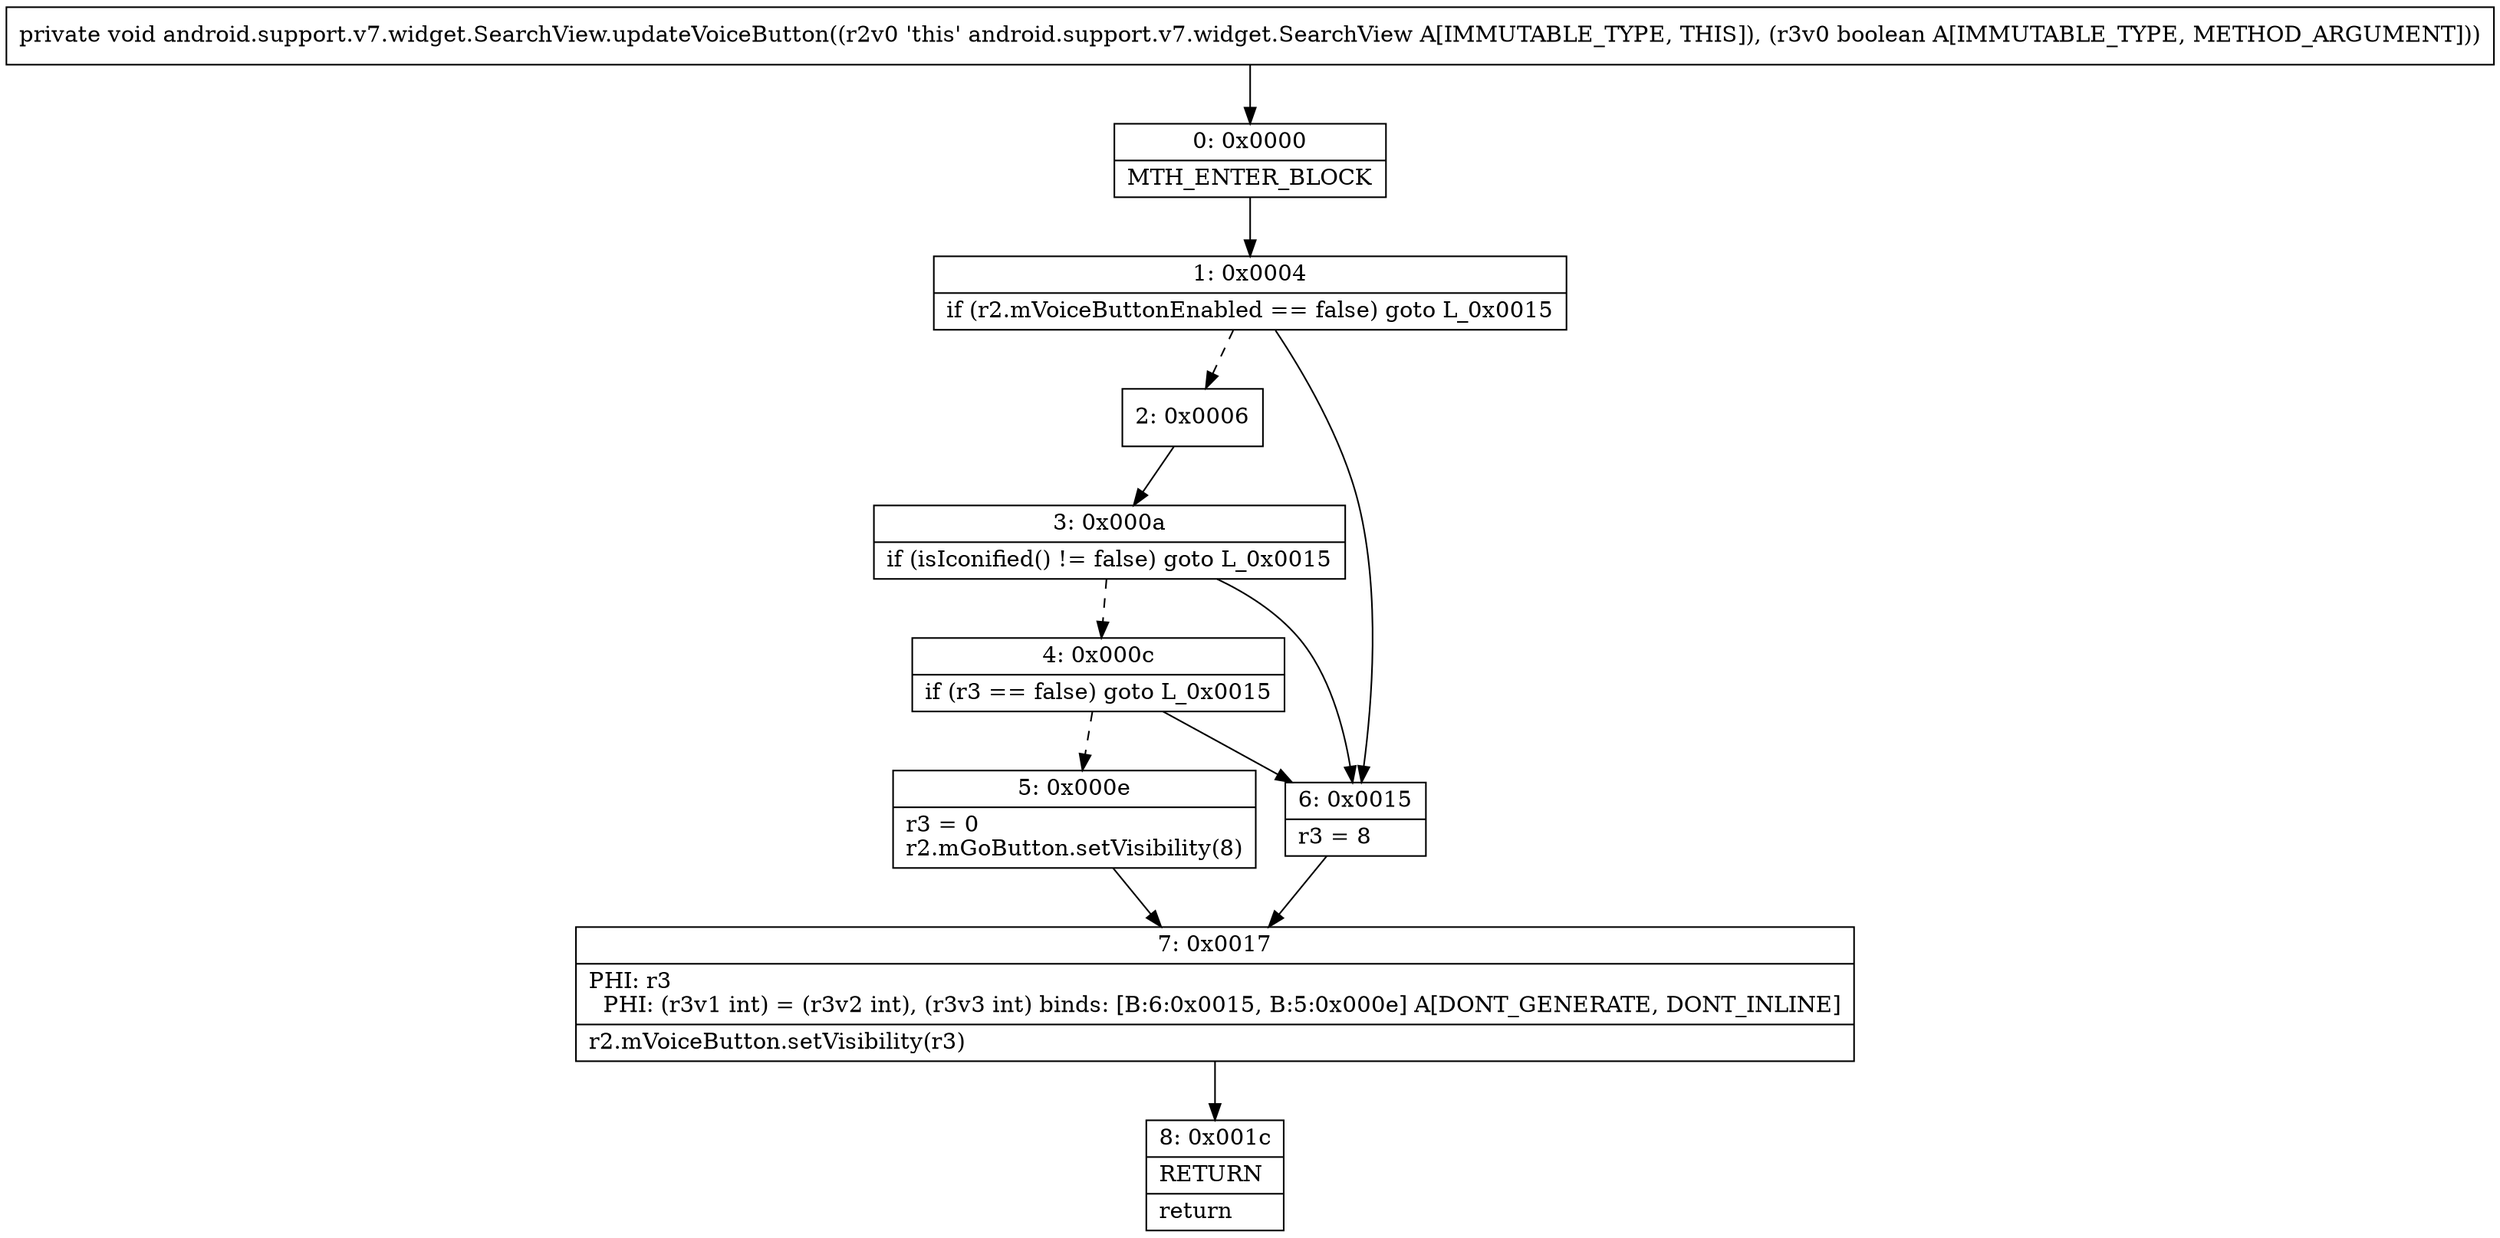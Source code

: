 digraph "CFG forandroid.support.v7.widget.SearchView.updateVoiceButton(Z)V" {
Node_0 [shape=record,label="{0\:\ 0x0000|MTH_ENTER_BLOCK\l}"];
Node_1 [shape=record,label="{1\:\ 0x0004|if (r2.mVoiceButtonEnabled == false) goto L_0x0015\l}"];
Node_2 [shape=record,label="{2\:\ 0x0006}"];
Node_3 [shape=record,label="{3\:\ 0x000a|if (isIconified() != false) goto L_0x0015\l}"];
Node_4 [shape=record,label="{4\:\ 0x000c|if (r3 == false) goto L_0x0015\l}"];
Node_5 [shape=record,label="{5\:\ 0x000e|r3 = 0\lr2.mGoButton.setVisibility(8)\l}"];
Node_6 [shape=record,label="{6\:\ 0x0015|r3 = 8\l}"];
Node_7 [shape=record,label="{7\:\ 0x0017|PHI: r3 \l  PHI: (r3v1 int) = (r3v2 int), (r3v3 int) binds: [B:6:0x0015, B:5:0x000e] A[DONT_GENERATE, DONT_INLINE]\l|r2.mVoiceButton.setVisibility(r3)\l}"];
Node_8 [shape=record,label="{8\:\ 0x001c|RETURN\l|return\l}"];
MethodNode[shape=record,label="{private void android.support.v7.widget.SearchView.updateVoiceButton((r2v0 'this' android.support.v7.widget.SearchView A[IMMUTABLE_TYPE, THIS]), (r3v0 boolean A[IMMUTABLE_TYPE, METHOD_ARGUMENT])) }"];
MethodNode -> Node_0;
Node_0 -> Node_1;
Node_1 -> Node_2[style=dashed];
Node_1 -> Node_6;
Node_2 -> Node_3;
Node_3 -> Node_4[style=dashed];
Node_3 -> Node_6;
Node_4 -> Node_5[style=dashed];
Node_4 -> Node_6;
Node_5 -> Node_7;
Node_6 -> Node_7;
Node_7 -> Node_8;
}

